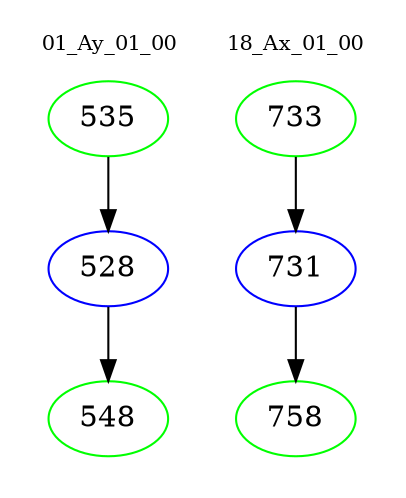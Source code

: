 digraph{
subgraph cluster_0 {
color = white
label = "01_Ay_01_00";
fontsize=10;
T0_535 [label="535", color="green"]
T0_535 -> T0_528 [color="black"]
T0_528 [label="528", color="blue"]
T0_528 -> T0_548 [color="black"]
T0_548 [label="548", color="green"]
}
subgraph cluster_1 {
color = white
label = "18_Ax_01_00";
fontsize=10;
T1_733 [label="733", color="green"]
T1_733 -> T1_731 [color="black"]
T1_731 [label="731", color="blue"]
T1_731 -> T1_758 [color="black"]
T1_758 [label="758", color="green"]
}
}
